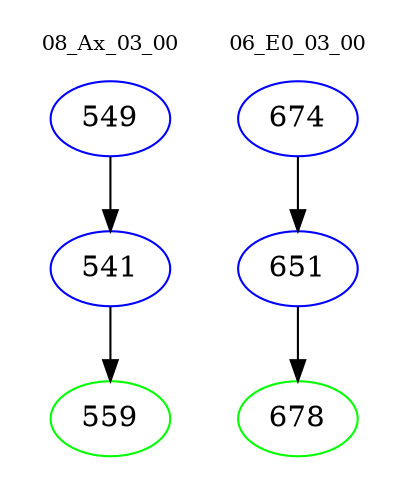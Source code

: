 digraph{
subgraph cluster_0 {
color = white
label = "08_Ax_03_00";
fontsize=10;
T0_549 [label="549", color="blue"]
T0_549 -> T0_541 [color="black"]
T0_541 [label="541", color="blue"]
T0_541 -> T0_559 [color="black"]
T0_559 [label="559", color="green"]
}
subgraph cluster_1 {
color = white
label = "06_E0_03_00";
fontsize=10;
T1_674 [label="674", color="blue"]
T1_674 -> T1_651 [color="black"]
T1_651 [label="651", color="blue"]
T1_651 -> T1_678 [color="black"]
T1_678 [label="678", color="green"]
}
}
